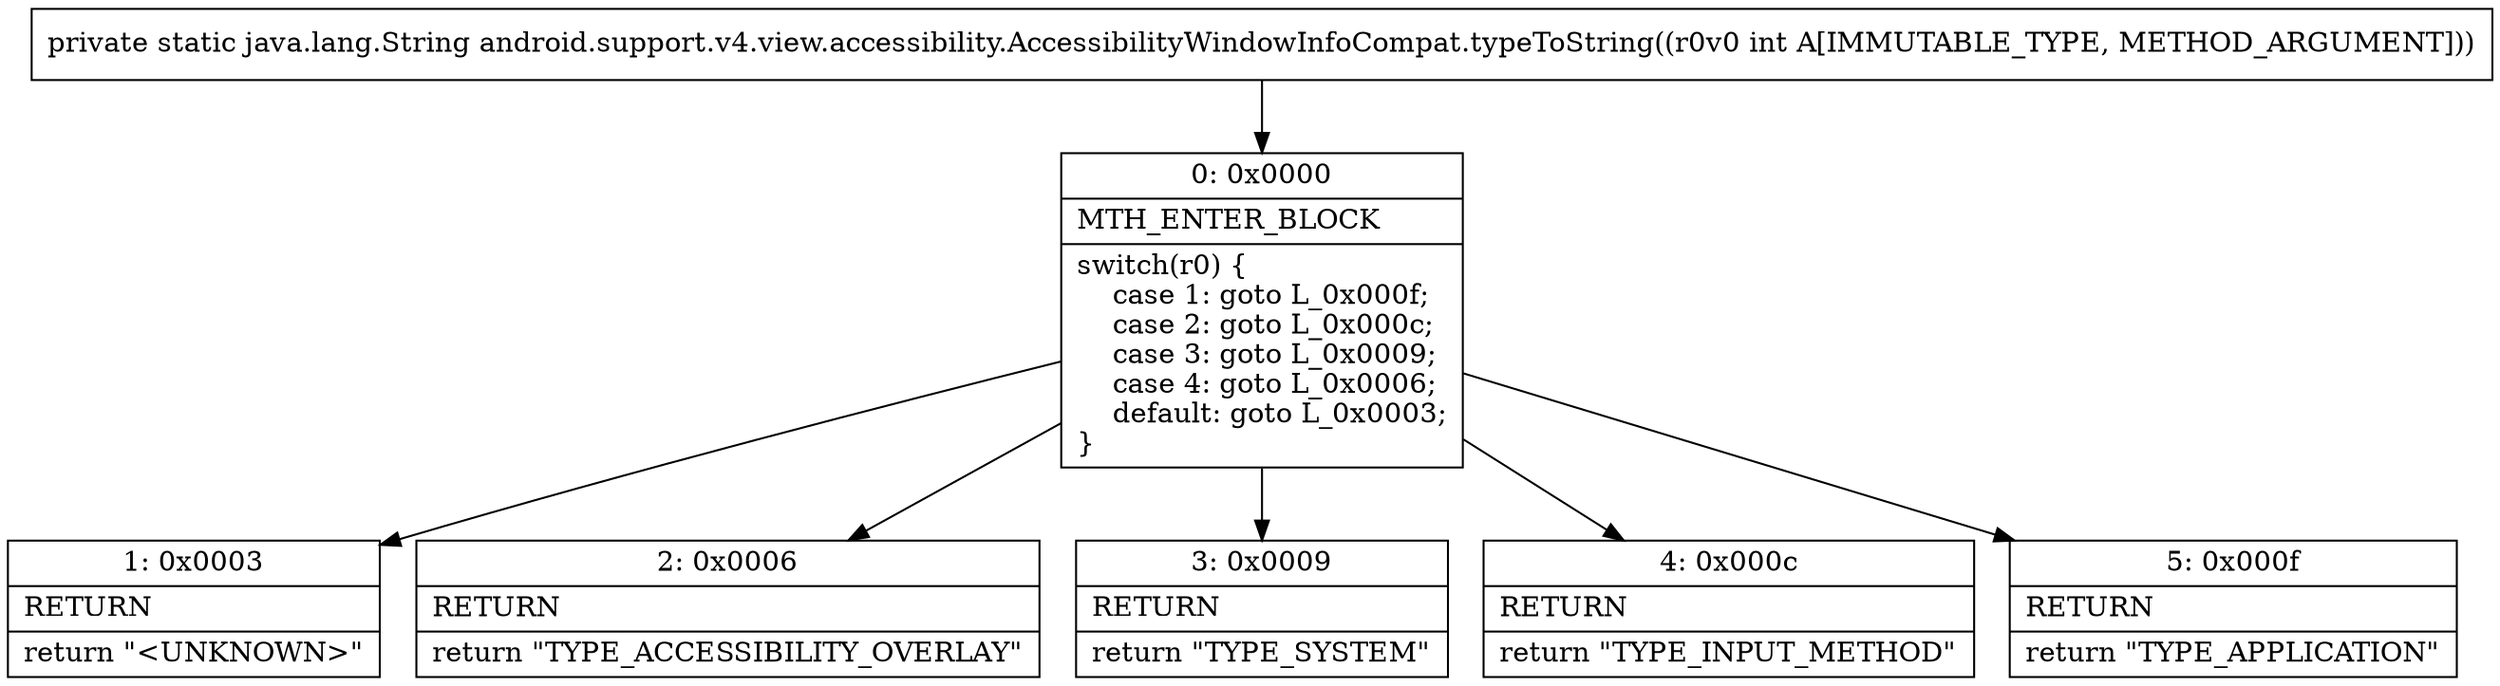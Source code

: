 digraph "CFG forandroid.support.v4.view.accessibility.AccessibilityWindowInfoCompat.typeToString(I)Ljava\/lang\/String;" {
Node_0 [shape=record,label="{0\:\ 0x0000|MTH_ENTER_BLOCK\l|switch(r0) \{\l    case 1: goto L_0x000f;\l    case 2: goto L_0x000c;\l    case 3: goto L_0x0009;\l    case 4: goto L_0x0006;\l    default: goto L_0x0003;\l\}\l}"];
Node_1 [shape=record,label="{1\:\ 0x0003|RETURN\l|return \"\<UNKNOWN\>\"\l}"];
Node_2 [shape=record,label="{2\:\ 0x0006|RETURN\l|return \"TYPE_ACCESSIBILITY_OVERLAY\"\l}"];
Node_3 [shape=record,label="{3\:\ 0x0009|RETURN\l|return \"TYPE_SYSTEM\"\l}"];
Node_4 [shape=record,label="{4\:\ 0x000c|RETURN\l|return \"TYPE_INPUT_METHOD\"\l}"];
Node_5 [shape=record,label="{5\:\ 0x000f|RETURN\l|return \"TYPE_APPLICATION\"\l}"];
MethodNode[shape=record,label="{private static java.lang.String android.support.v4.view.accessibility.AccessibilityWindowInfoCompat.typeToString((r0v0 int A[IMMUTABLE_TYPE, METHOD_ARGUMENT])) }"];
MethodNode -> Node_0;
Node_0 -> Node_1;
Node_0 -> Node_2;
Node_0 -> Node_3;
Node_0 -> Node_4;
Node_0 -> Node_5;
}

